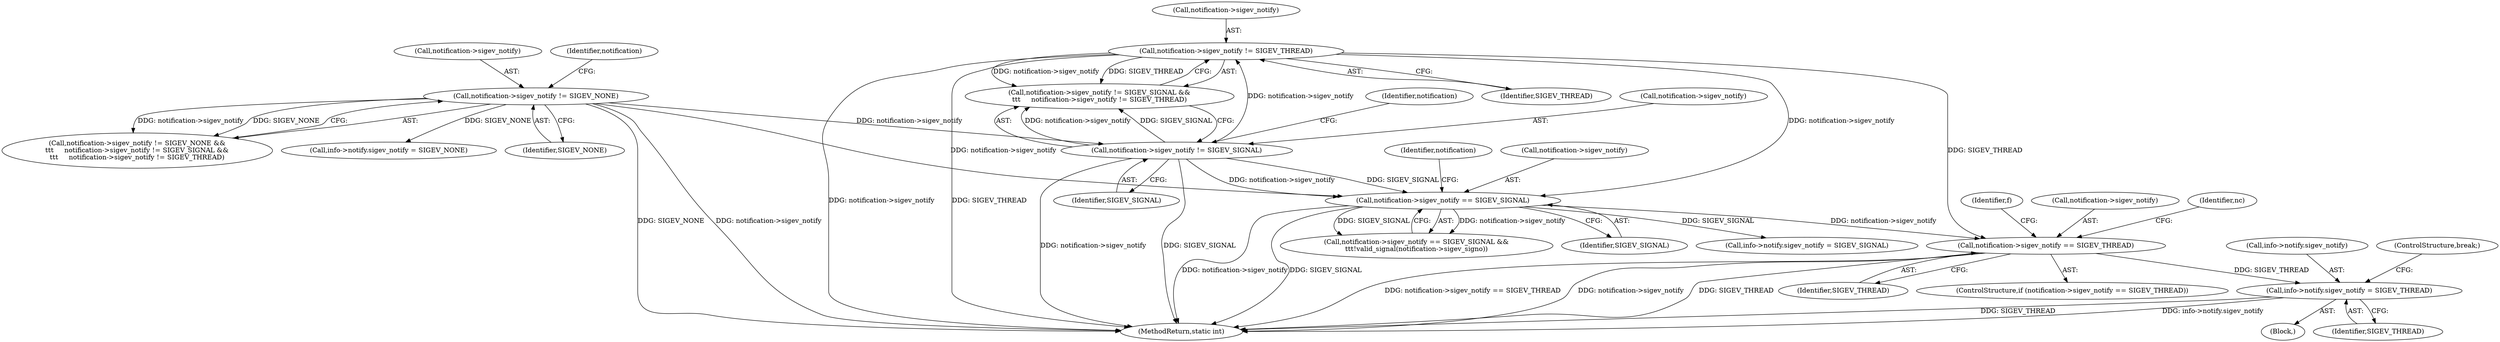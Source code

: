 digraph "0_linux_f991af3daabaecff34684fd51fac80319d1baad1@pointer" {
"1000390" [label="(Call,info->notify.sigev_notify = SIGEV_THREAD)"];
"1000166" [label="(Call,notification->sigev_notify == SIGEV_THREAD)"];
"1000151" [label="(Call,notification->sigev_notify == SIGEV_SIGNAL)"];
"1000141" [label="(Call,notification->sigev_notify != SIGEV_THREAD)"];
"1000136" [label="(Call,notification->sigev_notify != SIGEV_SIGNAL)"];
"1000130" [label="(Call,notification->sigev_notify != SIGEV_NONE)"];
"1000166" [label="(Call,notification->sigev_notify == SIGEV_THREAD)"];
"1000135" [label="(Call,notification->sigev_notify != SIGEV_SIGNAL &&\n\t\t\t     notification->sigev_notify != SIGEV_THREAD)"];
"1000138" [label="(Identifier,notification)"];
"1000150" [label="(Call,notification->sigev_notify == SIGEV_SIGNAL &&\n\t\t\t!valid_signal(notification->sigev_signo))"];
"1000397" [label="(ControlStructure,break;)"];
"1000129" [label="(Call,notification->sigev_notify != SIGEV_NONE &&\n\t\t\t     notification->sigev_notify != SIGEV_SIGNAL &&\n\t\t\t     notification->sigev_notify != SIGEV_THREAD)"];
"1000272" [label="(Identifier,f)"];
"1000142" [label="(Call,notification->sigev_notify)"];
"1000365" [label="(Call,info->notify.sigev_notify = SIGEV_NONE)"];
"1000155" [label="(Identifier,SIGEV_SIGNAL)"];
"1000130" [label="(Call,notification->sigev_notify != SIGEV_NONE)"];
"1000136" [label="(Call,notification->sigev_notify != SIGEV_SIGNAL)"];
"1000170" [label="(Identifier,SIGEV_THREAD)"];
"1000165" [label="(ControlStructure,if (notification->sigev_notify == SIGEV_THREAD))"];
"1000140" [label="(Identifier,SIGEV_SIGNAL)"];
"1000143" [label="(Identifier,notification)"];
"1000167" [label="(Call,notification->sigev_notify)"];
"1000134" [label="(Identifier,SIGEV_NONE)"];
"1000391" [label="(Call,info->notify.sigev_notify)"];
"1000159" [label="(Identifier,notification)"];
"1000131" [label="(Call,notification->sigev_notify)"];
"1000396" [label="(Identifier,SIGEV_THREAD)"];
"1000390" [label="(Call,info->notify.sigev_notify = SIGEV_THREAD)"];
"1000174" [label="(Identifier,nc)"];
"1000417" [label="(Call,info->notify.sigev_notify = SIGEV_SIGNAL)"];
"1000363" [label="(Block,)"];
"1000469" [label="(MethodReturn,static int)"];
"1000141" [label="(Call,notification->sigev_notify != SIGEV_THREAD)"];
"1000151" [label="(Call,notification->sigev_notify == SIGEV_SIGNAL)"];
"1000145" [label="(Identifier,SIGEV_THREAD)"];
"1000152" [label="(Call,notification->sigev_notify)"];
"1000137" [label="(Call,notification->sigev_notify)"];
"1000390" -> "1000363"  [label="AST: "];
"1000390" -> "1000396"  [label="CFG: "];
"1000391" -> "1000390"  [label="AST: "];
"1000396" -> "1000390"  [label="AST: "];
"1000397" -> "1000390"  [label="CFG: "];
"1000390" -> "1000469"  [label="DDG: SIGEV_THREAD"];
"1000390" -> "1000469"  [label="DDG: info->notify.sigev_notify"];
"1000166" -> "1000390"  [label="DDG: SIGEV_THREAD"];
"1000166" -> "1000165"  [label="AST: "];
"1000166" -> "1000170"  [label="CFG: "];
"1000167" -> "1000166"  [label="AST: "];
"1000170" -> "1000166"  [label="AST: "];
"1000174" -> "1000166"  [label="CFG: "];
"1000272" -> "1000166"  [label="CFG: "];
"1000166" -> "1000469"  [label="DDG: notification->sigev_notify == SIGEV_THREAD"];
"1000166" -> "1000469"  [label="DDG: notification->sigev_notify"];
"1000166" -> "1000469"  [label="DDG: SIGEV_THREAD"];
"1000151" -> "1000166"  [label="DDG: notification->sigev_notify"];
"1000141" -> "1000166"  [label="DDG: SIGEV_THREAD"];
"1000151" -> "1000150"  [label="AST: "];
"1000151" -> "1000155"  [label="CFG: "];
"1000152" -> "1000151"  [label="AST: "];
"1000155" -> "1000151"  [label="AST: "];
"1000159" -> "1000151"  [label="CFG: "];
"1000150" -> "1000151"  [label="CFG: "];
"1000151" -> "1000469"  [label="DDG: notification->sigev_notify"];
"1000151" -> "1000469"  [label="DDG: SIGEV_SIGNAL"];
"1000151" -> "1000150"  [label="DDG: notification->sigev_notify"];
"1000151" -> "1000150"  [label="DDG: SIGEV_SIGNAL"];
"1000141" -> "1000151"  [label="DDG: notification->sigev_notify"];
"1000136" -> "1000151"  [label="DDG: notification->sigev_notify"];
"1000136" -> "1000151"  [label="DDG: SIGEV_SIGNAL"];
"1000130" -> "1000151"  [label="DDG: notification->sigev_notify"];
"1000151" -> "1000417"  [label="DDG: SIGEV_SIGNAL"];
"1000141" -> "1000135"  [label="AST: "];
"1000141" -> "1000145"  [label="CFG: "];
"1000142" -> "1000141"  [label="AST: "];
"1000145" -> "1000141"  [label="AST: "];
"1000135" -> "1000141"  [label="CFG: "];
"1000141" -> "1000469"  [label="DDG: notification->sigev_notify"];
"1000141" -> "1000469"  [label="DDG: SIGEV_THREAD"];
"1000141" -> "1000135"  [label="DDG: notification->sigev_notify"];
"1000141" -> "1000135"  [label="DDG: SIGEV_THREAD"];
"1000136" -> "1000141"  [label="DDG: notification->sigev_notify"];
"1000136" -> "1000135"  [label="AST: "];
"1000136" -> "1000140"  [label="CFG: "];
"1000137" -> "1000136"  [label="AST: "];
"1000140" -> "1000136"  [label="AST: "];
"1000143" -> "1000136"  [label="CFG: "];
"1000135" -> "1000136"  [label="CFG: "];
"1000136" -> "1000469"  [label="DDG: SIGEV_SIGNAL"];
"1000136" -> "1000469"  [label="DDG: notification->sigev_notify"];
"1000136" -> "1000135"  [label="DDG: notification->sigev_notify"];
"1000136" -> "1000135"  [label="DDG: SIGEV_SIGNAL"];
"1000130" -> "1000136"  [label="DDG: notification->sigev_notify"];
"1000130" -> "1000129"  [label="AST: "];
"1000130" -> "1000134"  [label="CFG: "];
"1000131" -> "1000130"  [label="AST: "];
"1000134" -> "1000130"  [label="AST: "];
"1000138" -> "1000130"  [label="CFG: "];
"1000129" -> "1000130"  [label="CFG: "];
"1000130" -> "1000469"  [label="DDG: SIGEV_NONE"];
"1000130" -> "1000469"  [label="DDG: notification->sigev_notify"];
"1000130" -> "1000129"  [label="DDG: notification->sigev_notify"];
"1000130" -> "1000129"  [label="DDG: SIGEV_NONE"];
"1000130" -> "1000365"  [label="DDG: SIGEV_NONE"];
}
